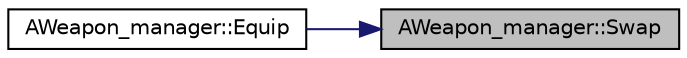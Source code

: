 digraph "AWeapon_manager::Swap"
{
 // LATEX_PDF_SIZE
  edge [fontname="Helvetica",fontsize="10",labelfontname="Helvetica",labelfontsize="10"];
  node [fontname="Helvetica",fontsize="10",shape=record];
  rankdir="RL";
  Node1 [label="AWeapon_manager::Swap",height=0.2,width=0.4,color="black", fillcolor="grey75", style="filled", fontcolor="black",tooltip="무기 교체"];
  Node1 -> Node2 [dir="back",color="midnightblue",fontsize="10",style="solid"];
  Node2 [label="AWeapon_manager::Equip",height=0.2,width=0.4,color="black", fillcolor="white", style="filled",URL="$class_a_weapon__manager.html#a57a8a0251decfec0d07b9c856b7c394f",tooltip="무기 착용"];
}
